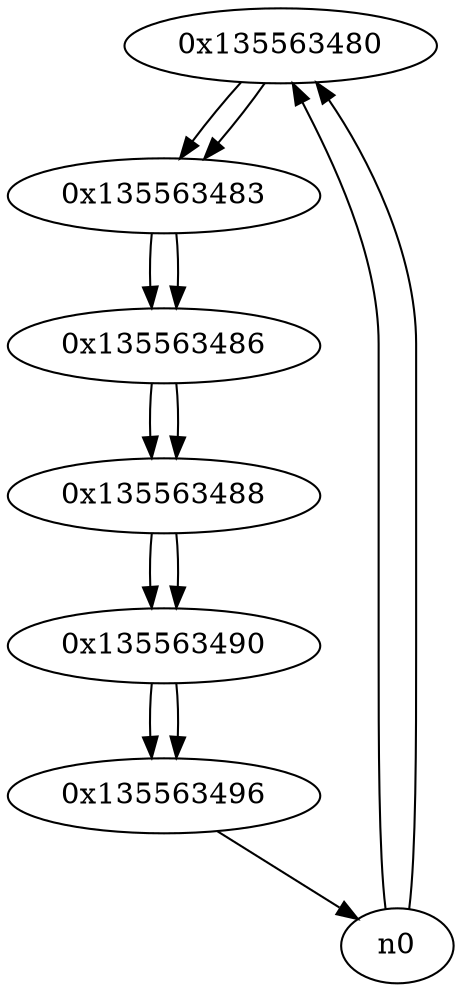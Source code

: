 digraph G{
/* nodes */
  n1 [label="0x135563480"]
  n2 [label="0x135563483"]
  n3 [label="0x135563486"]
  n4 [label="0x135563488"]
  n5 [label="0x135563490"]
  n6 [label="0x135563496"]
/* edges */
n1 -> n2;
n0 -> n1;
n0 -> n1;
n2 -> n3;
n1 -> n2;
n3 -> n4;
n2 -> n3;
n4 -> n5;
n3 -> n4;
n5 -> n6;
n4 -> n5;
n6 -> n0;
n5 -> n6;
}
